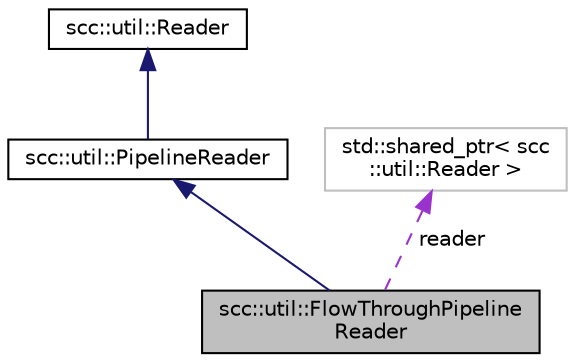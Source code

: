 digraph "scc::util::FlowThroughPipelineReader"
{
 // LATEX_PDF_SIZE
  edge [fontname="Helvetica",fontsize="10",labelfontname="Helvetica",labelfontsize="10"];
  node [fontname="Helvetica",fontsize="10",shape=record];
  Node1 [label="scc::util::FlowThroughPipeline\lReader",height=0.2,width=0.4,color="black", fillcolor="grey75", style="filled", fontcolor="black",tooltip="Pipeline reader which flows through all data."];
  Node2 -> Node1 [dir="back",color="midnightblue",fontsize="10",style="solid",fontname="Helvetica"];
  Node2 [label="scc::util::PipelineReader",height=0.2,width=0.4,color="black", fillcolor="white", style="filled",URL="$df/d03/structscc_1_1util_1_1PipelineReader.html",tooltip="Pipeline reader to carry out processing in a pipeline (chain of readers)."];
  Node3 -> Node2 [dir="back",color="midnightblue",fontsize="10",style="solid",fontname="Helvetica"];
  Node3 [label="scc::util::Reader",height=0.2,width=0.4,color="black", fillcolor="white", style="filled",URL="$d5/de2/structscc_1_1util_1_1Reader.html",tooltip="Interface class for objects which can be read."];
  Node4 -> Node1 [dir="back",color="darkorchid3",fontsize="10",style="dashed",label=" reader" ,fontname="Helvetica"];
  Node4 [label="std::shared_ptr\< scc\l::util::Reader \>",height=0.2,width=0.4,color="grey75", fillcolor="white", style="filled",tooltip=" "];
}
